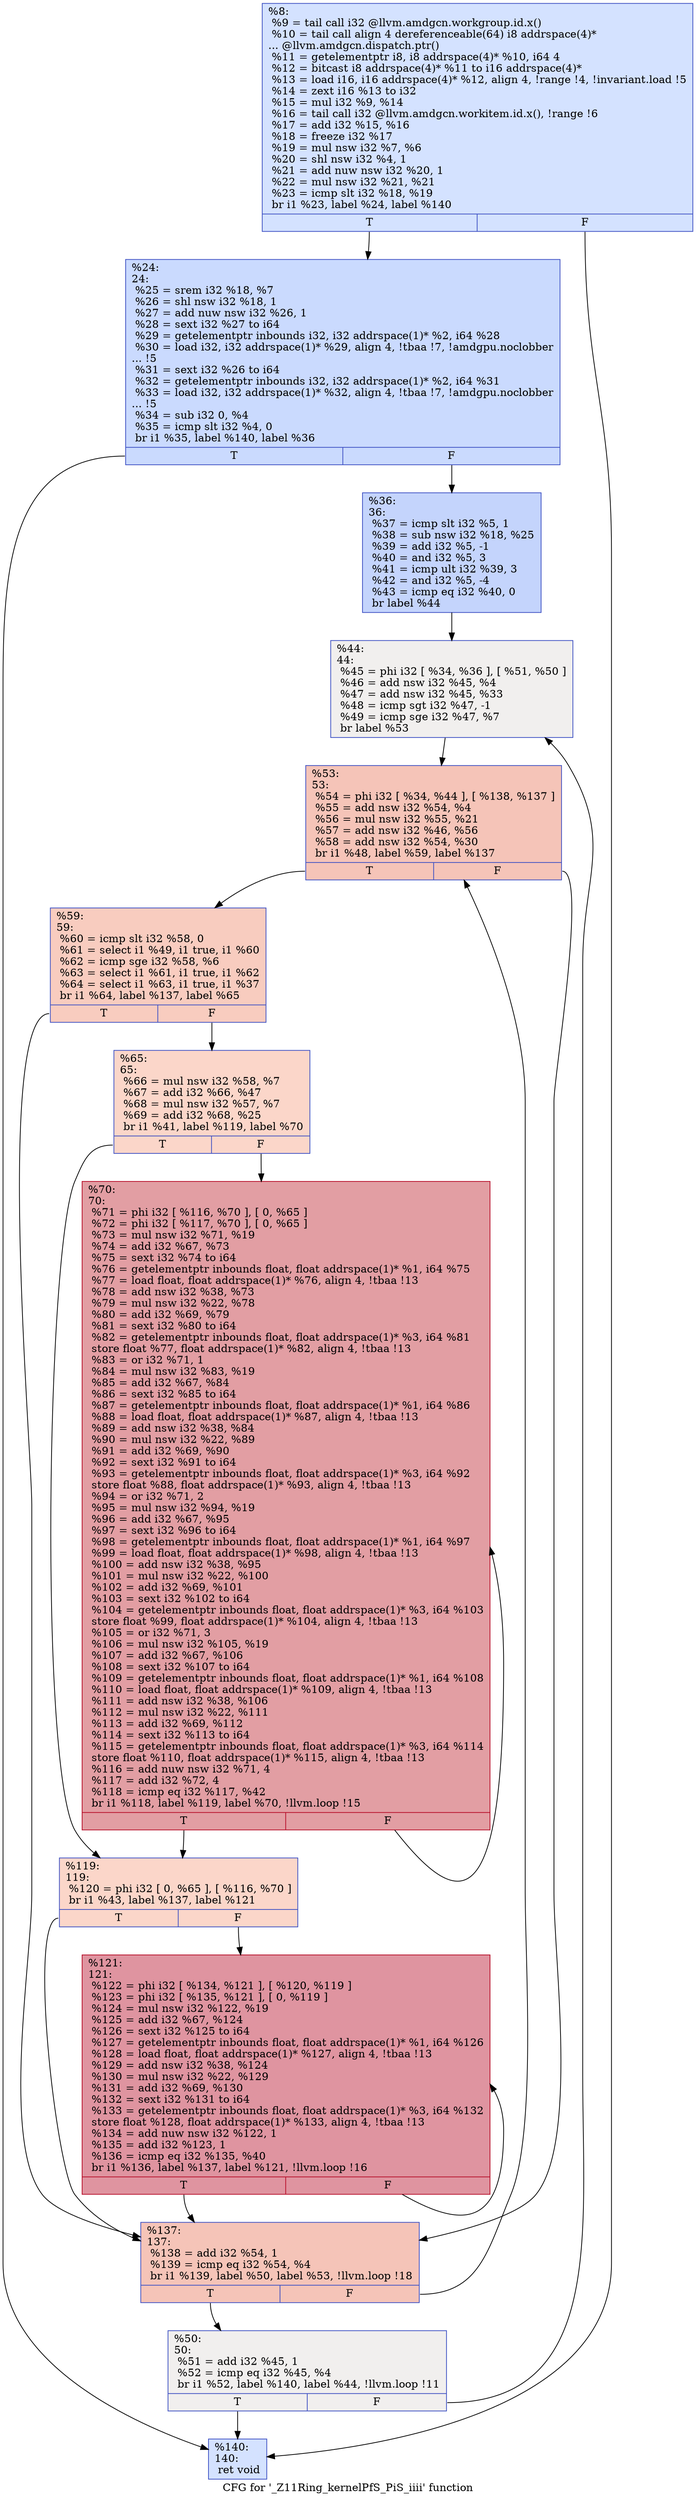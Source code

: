 digraph "CFG for '_Z11Ring_kernelPfS_PiS_iiii' function" {
	label="CFG for '_Z11Ring_kernelPfS_PiS_iiii' function";

	Node0x5d096a0 [shape=record,color="#3d50c3ff", style=filled, fillcolor="#9ebeff70",label="{%8:\l  %9 = tail call i32 @llvm.amdgcn.workgroup.id.x()\l  %10 = tail call align 4 dereferenceable(64) i8 addrspace(4)*\l... @llvm.amdgcn.dispatch.ptr()\l  %11 = getelementptr i8, i8 addrspace(4)* %10, i64 4\l  %12 = bitcast i8 addrspace(4)* %11 to i16 addrspace(4)*\l  %13 = load i16, i16 addrspace(4)* %12, align 4, !range !4, !invariant.load !5\l  %14 = zext i16 %13 to i32\l  %15 = mul i32 %9, %14\l  %16 = tail call i32 @llvm.amdgcn.workitem.id.x(), !range !6\l  %17 = add i32 %15, %16\l  %18 = freeze i32 %17\l  %19 = mul nsw i32 %7, %6\l  %20 = shl nsw i32 %4, 1\l  %21 = add nuw nsw i32 %20, 1\l  %22 = mul nsw i32 %21, %21\l  %23 = icmp slt i32 %18, %19\l  br i1 %23, label %24, label %140\l|{<s0>T|<s1>F}}"];
	Node0x5d096a0:s0 -> Node0x5d0b850;
	Node0x5d096a0:s1 -> Node0x5d0b8e0;
	Node0x5d0b850 [shape=record,color="#3d50c3ff", style=filled, fillcolor="#88abfd70",label="{%24:\l24:                                               \l  %25 = srem i32 %18, %7\l  %26 = shl nsw i32 %18, 1\l  %27 = add nuw nsw i32 %26, 1\l  %28 = sext i32 %27 to i64\l  %29 = getelementptr inbounds i32, i32 addrspace(1)* %2, i64 %28\l  %30 = load i32, i32 addrspace(1)* %29, align 4, !tbaa !7, !amdgpu.noclobber\l... !5\l  %31 = sext i32 %26 to i64\l  %32 = getelementptr inbounds i32, i32 addrspace(1)* %2, i64 %31\l  %33 = load i32, i32 addrspace(1)* %32, align 4, !tbaa !7, !amdgpu.noclobber\l... !5\l  %34 = sub i32 0, %4\l  %35 = icmp slt i32 %4, 0\l  br i1 %35, label %140, label %36\l|{<s0>T|<s1>F}}"];
	Node0x5d0b850:s0 -> Node0x5d0b8e0;
	Node0x5d0b850:s1 -> Node0x5d0b4b0;
	Node0x5d0b4b0 [shape=record,color="#3d50c3ff", style=filled, fillcolor="#7a9df870",label="{%36:\l36:                                               \l  %37 = icmp slt i32 %5, 1\l  %38 = sub nsw i32 %18, %25\l  %39 = add i32 %5, -1\l  %40 = and i32 %5, 3\l  %41 = icmp ult i32 %39, 3\l  %42 = and i32 %5, -4\l  %43 = icmp eq i32 %40, 0\l  br label %44\l}"];
	Node0x5d0b4b0 -> Node0x5d0d4d0;
	Node0x5d0d4d0 [shape=record,color="#3d50c3ff", style=filled, fillcolor="#e0dbd870",label="{%44:\l44:                                               \l  %45 = phi i32 [ %34, %36 ], [ %51, %50 ]\l  %46 = add nsw i32 %45, %4\l  %47 = add nsw i32 %45, %33\l  %48 = icmp sgt i32 %47, -1\l  %49 = icmp sge i32 %47, %7\l  br label %53\l}"];
	Node0x5d0d4d0 -> Node0x5d0d940;
	Node0x5d0d5c0 [shape=record,color="#3d50c3ff", style=filled, fillcolor="#e0dbd870",label="{%50:\l50:                                               \l  %51 = add i32 %45, 1\l  %52 = icmp eq i32 %45, %4\l  br i1 %52, label %140, label %44, !llvm.loop !11\l|{<s0>T|<s1>F}}"];
	Node0x5d0d5c0:s0 -> Node0x5d0b8e0;
	Node0x5d0d5c0:s1 -> Node0x5d0d4d0;
	Node0x5d0d940 [shape=record,color="#3d50c3ff", style=filled, fillcolor="#e97a5f70",label="{%53:\l53:                                               \l  %54 = phi i32 [ %34, %44 ], [ %138, %137 ]\l  %55 = add nsw i32 %54, %4\l  %56 = mul nsw i32 %55, %21\l  %57 = add nsw i32 %46, %56\l  %58 = add nsw i32 %54, %30\l  br i1 %48, label %59, label %137\l|{<s0>T|<s1>F}}"];
	Node0x5d0d940:s0 -> Node0x5d0e050;
	Node0x5d0d940:s1 -> Node0x5d0dcd0;
	Node0x5d0e050 [shape=record,color="#3d50c3ff", style=filled, fillcolor="#f08b6e70",label="{%59:\l59:                                               \l  %60 = icmp slt i32 %58, 0\l  %61 = select i1 %49, i1 true, i1 %60\l  %62 = icmp sge i32 %58, %6\l  %63 = select i1 %61, i1 true, i1 %62\l  %64 = select i1 %63, i1 true, i1 %37\l  br i1 %64, label %137, label %65\l|{<s0>T|<s1>F}}"];
	Node0x5d0e050:s0 -> Node0x5d0dcd0;
	Node0x5d0e050:s1 -> Node0x5d0c620;
	Node0x5d0c620 [shape=record,color="#3d50c3ff", style=filled, fillcolor="#f6a38570",label="{%65:\l65:                                               \l  %66 = mul nsw i32 %58, %7\l  %67 = add i32 %66, %47\l  %68 = mul nsw i32 %57, %7\l  %69 = add i32 %68, %25\l  br i1 %41, label %119, label %70\l|{<s0>T|<s1>F}}"];
	Node0x5d0c620:s0 -> Node0x5d0c7b0;
	Node0x5d0c620:s1 -> Node0x5d0eab0;
	Node0x5d0eab0 [shape=record,color="#b70d28ff", style=filled, fillcolor="#be242e70",label="{%70:\l70:                                               \l  %71 = phi i32 [ %116, %70 ], [ 0, %65 ]\l  %72 = phi i32 [ %117, %70 ], [ 0, %65 ]\l  %73 = mul nsw i32 %71, %19\l  %74 = add i32 %67, %73\l  %75 = sext i32 %74 to i64\l  %76 = getelementptr inbounds float, float addrspace(1)* %1, i64 %75\l  %77 = load float, float addrspace(1)* %76, align 4, !tbaa !13\l  %78 = add nsw i32 %38, %73\l  %79 = mul nsw i32 %22, %78\l  %80 = add i32 %69, %79\l  %81 = sext i32 %80 to i64\l  %82 = getelementptr inbounds float, float addrspace(1)* %3, i64 %81\l  store float %77, float addrspace(1)* %82, align 4, !tbaa !13\l  %83 = or i32 %71, 1\l  %84 = mul nsw i32 %83, %19\l  %85 = add i32 %67, %84\l  %86 = sext i32 %85 to i64\l  %87 = getelementptr inbounds float, float addrspace(1)* %1, i64 %86\l  %88 = load float, float addrspace(1)* %87, align 4, !tbaa !13\l  %89 = add nsw i32 %38, %84\l  %90 = mul nsw i32 %22, %89\l  %91 = add i32 %69, %90\l  %92 = sext i32 %91 to i64\l  %93 = getelementptr inbounds float, float addrspace(1)* %3, i64 %92\l  store float %88, float addrspace(1)* %93, align 4, !tbaa !13\l  %94 = or i32 %71, 2\l  %95 = mul nsw i32 %94, %19\l  %96 = add i32 %67, %95\l  %97 = sext i32 %96 to i64\l  %98 = getelementptr inbounds float, float addrspace(1)* %1, i64 %97\l  %99 = load float, float addrspace(1)* %98, align 4, !tbaa !13\l  %100 = add nsw i32 %38, %95\l  %101 = mul nsw i32 %22, %100\l  %102 = add i32 %69, %101\l  %103 = sext i32 %102 to i64\l  %104 = getelementptr inbounds float, float addrspace(1)* %3, i64 %103\l  store float %99, float addrspace(1)* %104, align 4, !tbaa !13\l  %105 = or i32 %71, 3\l  %106 = mul nsw i32 %105, %19\l  %107 = add i32 %67, %106\l  %108 = sext i32 %107 to i64\l  %109 = getelementptr inbounds float, float addrspace(1)* %1, i64 %108\l  %110 = load float, float addrspace(1)* %109, align 4, !tbaa !13\l  %111 = add nsw i32 %38, %106\l  %112 = mul nsw i32 %22, %111\l  %113 = add i32 %69, %112\l  %114 = sext i32 %113 to i64\l  %115 = getelementptr inbounds float, float addrspace(1)* %3, i64 %114\l  store float %110, float addrspace(1)* %115, align 4, !tbaa !13\l  %116 = add nuw nsw i32 %71, 4\l  %117 = add i32 %72, 4\l  %118 = icmp eq i32 %117, %42\l  br i1 %118, label %119, label %70, !llvm.loop !15\l|{<s0>T|<s1>F}}"];
	Node0x5d0eab0:s0 -> Node0x5d0c7b0;
	Node0x5d0eab0:s1 -> Node0x5d0eab0;
	Node0x5d0c7b0 [shape=record,color="#3d50c3ff", style=filled, fillcolor="#f6a38570",label="{%119:\l119:                                              \l  %120 = phi i32 [ 0, %65 ], [ %116, %70 ]\l  br i1 %43, label %137, label %121\l|{<s0>T|<s1>F}}"];
	Node0x5d0c7b0:s0 -> Node0x5d0dcd0;
	Node0x5d0c7b0:s1 -> Node0x5d112b0;
	Node0x5d112b0 [shape=record,color="#b70d28ff", style=filled, fillcolor="#b70d2870",label="{%121:\l121:                                              \l  %122 = phi i32 [ %134, %121 ], [ %120, %119 ]\l  %123 = phi i32 [ %135, %121 ], [ 0, %119 ]\l  %124 = mul nsw i32 %122, %19\l  %125 = add i32 %67, %124\l  %126 = sext i32 %125 to i64\l  %127 = getelementptr inbounds float, float addrspace(1)* %1, i64 %126\l  %128 = load float, float addrspace(1)* %127, align 4, !tbaa !13\l  %129 = add nsw i32 %38, %124\l  %130 = mul nsw i32 %22, %129\l  %131 = add i32 %69, %130\l  %132 = sext i32 %131 to i64\l  %133 = getelementptr inbounds float, float addrspace(1)* %3, i64 %132\l  store float %128, float addrspace(1)* %133, align 4, !tbaa !13\l  %134 = add nuw nsw i32 %122, 1\l  %135 = add i32 %123, 1\l  %136 = icmp eq i32 %135, %40\l  br i1 %136, label %137, label %121, !llvm.loop !16\l|{<s0>T|<s1>F}}"];
	Node0x5d112b0:s0 -> Node0x5d0dcd0;
	Node0x5d112b0:s1 -> Node0x5d112b0;
	Node0x5d0dcd0 [shape=record,color="#3d50c3ff", style=filled, fillcolor="#e97a5f70",label="{%137:\l137:                                              \l  %138 = add i32 %54, 1\l  %139 = icmp eq i32 %54, %4\l  br i1 %139, label %50, label %53, !llvm.loop !18\l|{<s0>T|<s1>F}}"];
	Node0x5d0dcd0:s0 -> Node0x5d0d5c0;
	Node0x5d0dcd0:s1 -> Node0x5d0d940;
	Node0x5d0b8e0 [shape=record,color="#3d50c3ff", style=filled, fillcolor="#9ebeff70",label="{%140:\l140:                                              \l  ret void\l}"];
}
